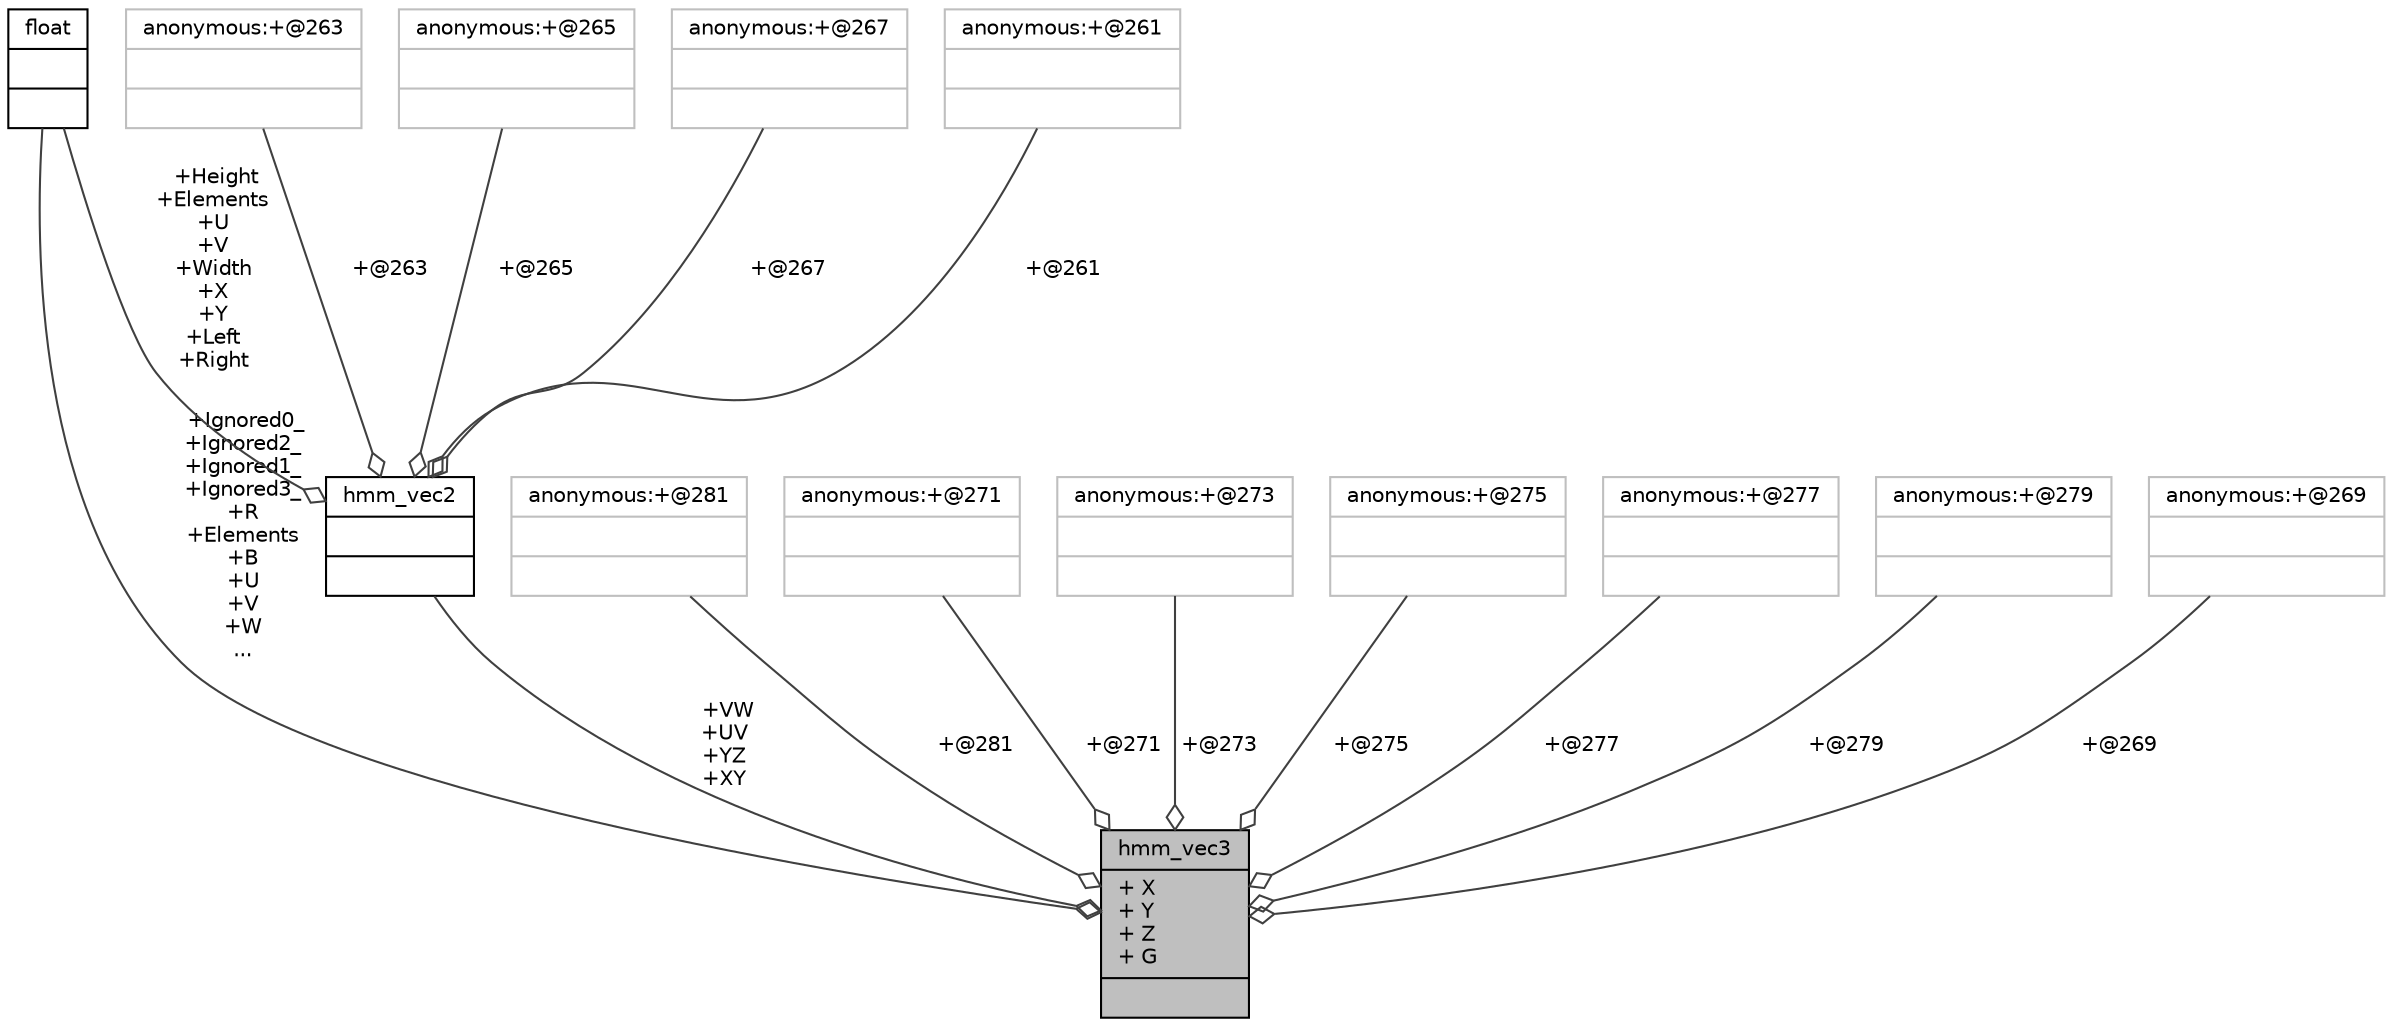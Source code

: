 digraph "hmm_vec3"
{
 // INTERACTIVE_SVG=YES
  bgcolor="transparent";
  edge [fontname="Helvetica",fontsize="10",labelfontname="Helvetica",labelfontsize="10"];
  node [fontname="Helvetica",fontsize="10",shape=record];
  Node1 [label="{hmm_vec3\n|+ X\l+ Y\l+ Z\l+ G\l|}",height=0.2,width=0.4,color="black", fillcolor="grey75", style="filled", fontcolor="black"];
  Node2 -> Node1 [color="grey25",fontsize="10",style="solid",label=" +VW\n+UV\n+YZ\n+XY" ,arrowhead="odiamond",fontname="Helvetica"];
  Node2 [label="{hmm_vec2\n||}",height=0.2,width=0.4,color="black",URL="$dc/db2/unionhmm__vec2.html"];
  Node3 -> Node2 [color="grey25",fontsize="10",style="solid",label=" +@261" ,arrowhead="odiamond",fontname="Helvetica"];
  Node3 [label="{anonymous:+@261\n||}",height=0.2,width=0.4,color="grey75"];
  Node4 -> Node2 [color="grey25",fontsize="10",style="solid",label=" +Height\n+Elements\n+U\n+V\n+Width\n+X\n+Y\n+Left\n+Right" ,arrowhead="odiamond",fontname="Helvetica"];
  Node4 [label="{float\n||}",height=0.2,width=0.4,color="black",URL="$d4/dc3/classfloat.html"];
  Node5 -> Node2 [color="grey25",fontsize="10",style="solid",label=" +@263" ,arrowhead="odiamond",fontname="Helvetica"];
  Node5 [label="{anonymous:+@263\n||}",height=0.2,width=0.4,color="grey75"];
  Node6 -> Node2 [color="grey25",fontsize="10",style="solid",label=" +@265" ,arrowhead="odiamond",fontname="Helvetica"];
  Node6 [label="{anonymous:+@265\n||}",height=0.2,width=0.4,color="grey75"];
  Node7 -> Node2 [color="grey25",fontsize="10",style="solid",label=" +@267" ,arrowhead="odiamond",fontname="Helvetica"];
  Node7 [label="{anonymous:+@267\n||}",height=0.2,width=0.4,color="grey75"];
  Node8 -> Node1 [color="grey25",fontsize="10",style="solid",label=" +@281" ,arrowhead="odiamond",fontname="Helvetica"];
  Node8 [label="{anonymous:+@281\n||}",height=0.2,width=0.4,color="grey75"];
  Node9 -> Node1 [color="grey25",fontsize="10",style="solid",label=" +@271" ,arrowhead="odiamond",fontname="Helvetica"];
  Node9 [label="{anonymous:+@271\n||}",height=0.2,width=0.4,color="grey75"];
  Node10 -> Node1 [color="grey25",fontsize="10",style="solid",label=" +@273" ,arrowhead="odiamond",fontname="Helvetica"];
  Node10 [label="{anonymous:+@273\n||}",height=0.2,width=0.4,color="grey75"];
  Node4 -> Node1 [color="grey25",fontsize="10",style="solid",label=" +Ignored0_\n+Ignored2_\n+Ignored1_\n+Ignored3_\n+R\n+Elements\n+B\n+U\n+V\n+W\n..." ,arrowhead="odiamond",fontname="Helvetica"];
  Node11 -> Node1 [color="grey25",fontsize="10",style="solid",label=" +@275" ,arrowhead="odiamond",fontname="Helvetica"];
  Node11 [label="{anonymous:+@275\n||}",height=0.2,width=0.4,color="grey75"];
  Node12 -> Node1 [color="grey25",fontsize="10",style="solid",label=" +@277" ,arrowhead="odiamond",fontname="Helvetica"];
  Node12 [label="{anonymous:+@277\n||}",height=0.2,width=0.4,color="grey75"];
  Node13 -> Node1 [color="grey25",fontsize="10",style="solid",label=" +@279" ,arrowhead="odiamond",fontname="Helvetica"];
  Node13 [label="{anonymous:+@279\n||}",height=0.2,width=0.4,color="grey75"];
  Node14 -> Node1 [color="grey25",fontsize="10",style="solid",label=" +@269" ,arrowhead="odiamond",fontname="Helvetica"];
  Node14 [label="{anonymous:+@269\n||}",height=0.2,width=0.4,color="grey75"];
}
